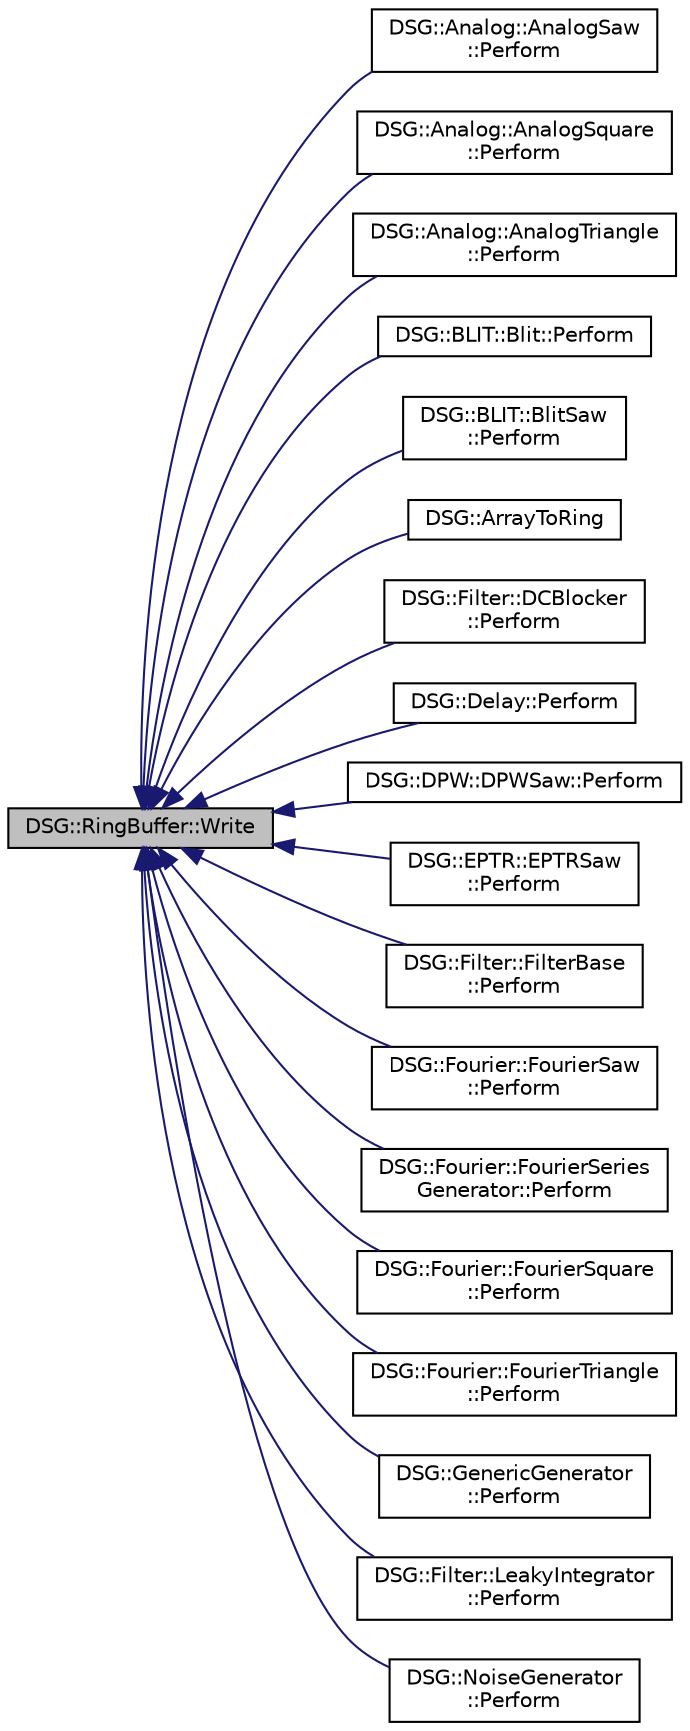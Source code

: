 digraph "DSG::RingBuffer::Write"
{
  edge [fontname="Helvetica",fontsize="10",labelfontname="Helvetica",labelfontsize="10"];
  node [fontname="Helvetica",fontsize="10",shape=record];
  rankdir="LR";
  Node1 [label="DSG::RingBuffer::Write",height=0.2,width=0.4,color="black", fillcolor="grey75", style="filled", fontcolor="black"];
  Node1 -> Node2 [dir="back",color="midnightblue",fontsize="10",style="solid",fontname="Helvetica"];
  Node2 [label="DSG::Analog::AnalogSaw\l::Perform",height=0.2,width=0.4,color="black", fillcolor="white", style="filled",URL="$class_d_s_g_1_1_analog_1_1_analog_saw.html#a38f091059d924c9141fee3e27522e7e1"];
  Node1 -> Node3 [dir="back",color="midnightblue",fontsize="10",style="solid",fontname="Helvetica"];
  Node3 [label="DSG::Analog::AnalogSquare\l::Perform",height=0.2,width=0.4,color="black", fillcolor="white", style="filled",URL="$class_d_s_g_1_1_analog_1_1_analog_square.html#af4d41d5894ae02e920c61e06cf041c60"];
  Node1 -> Node4 [dir="back",color="midnightblue",fontsize="10",style="solid",fontname="Helvetica"];
  Node4 [label="DSG::Analog::AnalogTriangle\l::Perform",height=0.2,width=0.4,color="black", fillcolor="white", style="filled",URL="$class_d_s_g_1_1_analog_1_1_analog_triangle.html#a568c994e0f83f6a01d813357259a8f37"];
  Node1 -> Node5 [dir="back",color="midnightblue",fontsize="10",style="solid",fontname="Helvetica"];
  Node5 [label="DSG::BLIT::Blit::Perform",height=0.2,width=0.4,color="black", fillcolor="white", style="filled",URL="$class_d_s_g_1_1_b_l_i_t_1_1_blit.html#aab7c67ff8f059c8367ba316cf8cd5436"];
  Node1 -> Node6 [dir="back",color="midnightblue",fontsize="10",style="solid",fontname="Helvetica"];
  Node6 [label="DSG::BLIT::BlitSaw\l::Perform",height=0.2,width=0.4,color="black", fillcolor="white", style="filled",URL="$class_d_s_g_1_1_b_l_i_t_1_1_blit_saw.html#ad2edba8ed83558e76afed6ec1d5cf4d6"];
  Node1 -> Node7 [dir="back",color="midnightblue",fontsize="10",style="solid",fontname="Helvetica"];
  Node7 [label="DSG::ArrayToRing",height=0.2,width=0.4,color="black", fillcolor="white", style="filled",URL="$namespace_d_s_g.html#a608643638b3a678c17b14c406d7edc85",tooltip="DSG::ArrayToRing - Move array data to a Ring Buffer. "];
  Node1 -> Node8 [dir="back",color="midnightblue",fontsize="10",style="solid",fontname="Helvetica"];
  Node8 [label="DSG::Filter::DCBlocker\l::Perform",height=0.2,width=0.4,color="black", fillcolor="white", style="filled",URL="$class_d_s_g_1_1_filter_1_1_d_c_blocker.html#a690b2fdc8fdb749d9832d8d744b8cb2f"];
  Node1 -> Node9 [dir="back",color="midnightblue",fontsize="10",style="solid",fontname="Helvetica"];
  Node9 [label="DSG::Delay::Perform",height=0.2,width=0.4,color="black", fillcolor="white", style="filled",URL="$class_d_s_g_1_1_delay.html#a205bd6fc25ea951395943eae51128e66"];
  Node1 -> Node10 [dir="back",color="midnightblue",fontsize="10",style="solid",fontname="Helvetica"];
  Node10 [label="DSG::DPW::DPWSaw::Perform",height=0.2,width=0.4,color="black", fillcolor="white", style="filled",URL="$class_d_s_g_1_1_d_p_w_1_1_d_p_w_saw.html#a03548019c5ec057f5980a4bd99a0d3f0"];
  Node1 -> Node11 [dir="back",color="midnightblue",fontsize="10",style="solid",fontname="Helvetica"];
  Node11 [label="DSG::EPTR::EPTRSaw\l::Perform",height=0.2,width=0.4,color="black", fillcolor="white", style="filled",URL="$class_d_s_g_1_1_e_p_t_r_1_1_e_p_t_r_saw.html#a9dbefaeeb74e30e722bb5d8ea767cdca"];
  Node1 -> Node12 [dir="back",color="midnightblue",fontsize="10",style="solid",fontname="Helvetica"];
  Node12 [label="DSG::Filter::FilterBase\l::Perform",height=0.2,width=0.4,color="black", fillcolor="white", style="filled",URL="$class_d_s_g_1_1_filter_1_1_filter_base.html#aef58742a1362b7ef94574a16036b7109"];
  Node1 -> Node13 [dir="back",color="midnightblue",fontsize="10",style="solid",fontname="Helvetica"];
  Node13 [label="DSG::Fourier::FourierSaw\l::Perform",height=0.2,width=0.4,color="black", fillcolor="white", style="filled",URL="$class_d_s_g_1_1_fourier_1_1_fourier_saw.html#ac890d9f0af523b63b96b07e6696a32b7"];
  Node1 -> Node14 [dir="back",color="midnightblue",fontsize="10",style="solid",fontname="Helvetica"];
  Node14 [label="DSG::Fourier::FourierSeries\lGenerator::Perform",height=0.2,width=0.4,color="black", fillcolor="white", style="filled",URL="$class_d_s_g_1_1_fourier_1_1_fourier_series_generator.html#adce79a239104570f8a6565e708fb70a7"];
  Node1 -> Node15 [dir="back",color="midnightblue",fontsize="10",style="solid",fontname="Helvetica"];
  Node15 [label="DSG::Fourier::FourierSquare\l::Perform",height=0.2,width=0.4,color="black", fillcolor="white", style="filled",URL="$class_d_s_g_1_1_fourier_1_1_fourier_square.html#a46028a3615f26876f9c613f983141362"];
  Node1 -> Node16 [dir="back",color="midnightblue",fontsize="10",style="solid",fontname="Helvetica"];
  Node16 [label="DSG::Fourier::FourierTriangle\l::Perform",height=0.2,width=0.4,color="black", fillcolor="white", style="filled",URL="$class_d_s_g_1_1_fourier_1_1_fourier_triangle.html#a27b082e69cc7d70223dd3fbc552ba5bc"];
  Node1 -> Node17 [dir="back",color="midnightblue",fontsize="10",style="solid",fontname="Helvetica"];
  Node17 [label="DSG::GenericGenerator\l::Perform",height=0.2,width=0.4,color="black", fillcolor="white", style="filled",URL="$class_d_s_g_1_1_generic_generator.html#a886544537d2f77243ec42dad9f124a8d"];
  Node1 -> Node18 [dir="back",color="midnightblue",fontsize="10",style="solid",fontname="Helvetica"];
  Node18 [label="DSG::Filter::LeakyIntegrator\l::Perform",height=0.2,width=0.4,color="black", fillcolor="white", style="filled",URL="$class_d_s_g_1_1_filter_1_1_leaky_integrator.html#a7f094493387222422b9f283ec199dfd0"];
  Node1 -> Node19 [dir="back",color="midnightblue",fontsize="10",style="solid",fontname="Helvetica"];
  Node19 [label="DSG::NoiseGenerator\l::Perform",height=0.2,width=0.4,color="black", fillcolor="white", style="filled",URL="$class_d_s_g_1_1_noise_generator.html#aee0a20c0a436c02f122a0f78664e99ec"];
}
